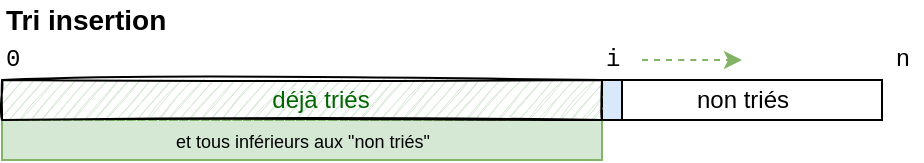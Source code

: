 <mxfile scale="4" border="0">
    <diagram id="_XF6_Xsw8ZZClXzvhntR" name="Page-1">
        <mxGraphModel dx="758" dy="515" grid="1" gridSize="10" guides="1" tooltips="1" connect="1" arrows="1" fold="1" page="1" pageScale="1" pageWidth="583" pageHeight="827" math="0" shadow="0">
            <root>
                <mxCell id="0"/>
                <mxCell id="1" parent="0"/>
                <mxCell id="41" value="" style="whiteSpace=wrap;html=1;rounded=0;fontFamily=Courier New;fillColor=#dae8fc;strokeColor=#000000;labelBorderColor=none;labelBackgroundColor=none;fontColor=default;" parent="1" vertex="1">
                    <mxGeometry x="420" y="80" width="10" height="20" as="geometry"/>
                </mxCell>
                <mxCell id="3" value="" style="whiteSpace=wrap;html=1;rounded=0;fontFamily=Courier New;" parent="1" vertex="1">
                    <mxGeometry x="430" y="80" width="130" height="20" as="geometry"/>
                </mxCell>
                <mxCell id="4" value="0" style="text;html=1;align=left;verticalAlign=middle;resizable=0;points=[];autosize=1;strokeColor=none;fillColor=none;fontFamily=Courier New;" parent="1" vertex="1">
                    <mxGeometry x="120" y="60" width="20" height="20" as="geometry"/>
                </mxCell>
                <mxCell id="60" style="edgeStyle=orthogonalEdgeStyle;html=1;fontFamily=Courier New;fontSize=9;fontColor=#006600;startArrow=none;startFill=0;dashed=1;fillColor=#d5e8d4;strokeColor=#82b366;" parent="1" source="5" edge="1">
                    <mxGeometry relative="1" as="geometry">
                        <mxPoint x="490.0" y="70" as="targetPoint"/>
                    </mxGeometry>
                </mxCell>
                <mxCell id="5" value="i" style="text;html=1;align=left;verticalAlign=middle;resizable=0;points=[];autosize=1;strokeColor=none;fillColor=none;fontFamily=Courier New;" parent="1" vertex="1">
                    <mxGeometry x="420" y="60" width="20" height="20" as="geometry"/>
                </mxCell>
                <mxCell id="6" value="n" style="text;html=1;align=center;verticalAlign=middle;resizable=0;points=[];autosize=1;strokeColor=none;fillColor=none;fontFamily=Courier New;" parent="1" vertex="1">
                    <mxGeometry x="560" y="60" width="20" height="20" as="geometry"/>
                </mxCell>
                <mxCell id="10" value="&lt;font face=&quot;Helvetica&quot;&gt;non triés&lt;/font&gt;" style="text;html=1;align=center;verticalAlign=middle;resizable=0;points=[];autosize=1;strokeColor=none;fillColor=none;fontFamily=Courier New;" parent="1" vertex="1">
                    <mxGeometry x="460" y="80" width="60" height="20" as="geometry"/>
                </mxCell>
                <mxCell id="18" value="" style="group;fillColor=#d5e8d4;strokeColor=#82b366;container=0;" parent="1" vertex="1" connectable="0">
                    <mxGeometry x="120" y="100" width="300" height="20" as="geometry"/>
                </mxCell>
                <mxCell id="2" value="" style="rounded=0;whiteSpace=wrap;html=1;fontFamily=Courier New;fillColor=#d5e8d4;strokeColor=#000000;sketch=1;shadow=0;glass=0;" parent="1" vertex="1">
                    <mxGeometry x="120" y="80" width="300" height="20" as="geometry"/>
                </mxCell>
                <mxCell id="19" value="&lt;font face=&quot;Helvetica&quot; style=&quot;font-size: 14px&quot;&gt;Tri insertion&lt;/font&gt;" style="text;html=1;align=left;verticalAlign=middle;resizable=0;points=[];autosize=1;strokeColor=none;fillColor=none;fontSize=14;fontFamily=Courier New;fontStyle=1" parent="1" vertex="1">
                    <mxGeometry x="120" y="40" width="100" height="20" as="geometry"/>
                </mxCell>
                <mxCell id="8" value="&lt;font face=&quot;Helvetica&quot; style=&quot;font-size: 9px&quot;&gt;et tous inférieurs aux &quot;non triés&quot;&lt;/font&gt;" style="text;html=1;align=center;verticalAlign=middle;resizable=0;points=[];autosize=1;strokeColor=none;fillColor=none;fontFamily=Helvetica;" parent="1" vertex="1">
                    <mxGeometry x="200" y="100" width="140" height="20" as="geometry"/>
                </mxCell>
                <mxCell id="7" value="&lt;font face=&quot;Helvetica&quot;&gt;déjà triés&lt;/font&gt;" style="text;html=1;align=center;verticalAlign=middle;resizable=0;points=[];autosize=1;strokeColor=none;fillColor=none;fontFamily=Courier New;fontColor=#006600;" parent="1" vertex="1">
                    <mxGeometry x="248.5" y="80" width="60" height="20" as="geometry"/>
                </mxCell>
            </root>
        </mxGraphModel>
    </diagram>
</mxfile>